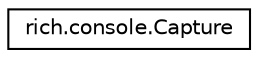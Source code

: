 digraph "Graphical Class Hierarchy"
{
 // LATEX_PDF_SIZE
  edge [fontname="Helvetica",fontsize="10",labelfontname="Helvetica",labelfontsize="10"];
  node [fontname="Helvetica",fontsize="10",shape=record];
  rankdir="LR";
  Node0 [label="rich.console.Capture",height=0.2,width=0.4,color="black", fillcolor="white", style="filled",URL="$classrich_1_1console_1_1Capture.html",tooltip=" "];
}
